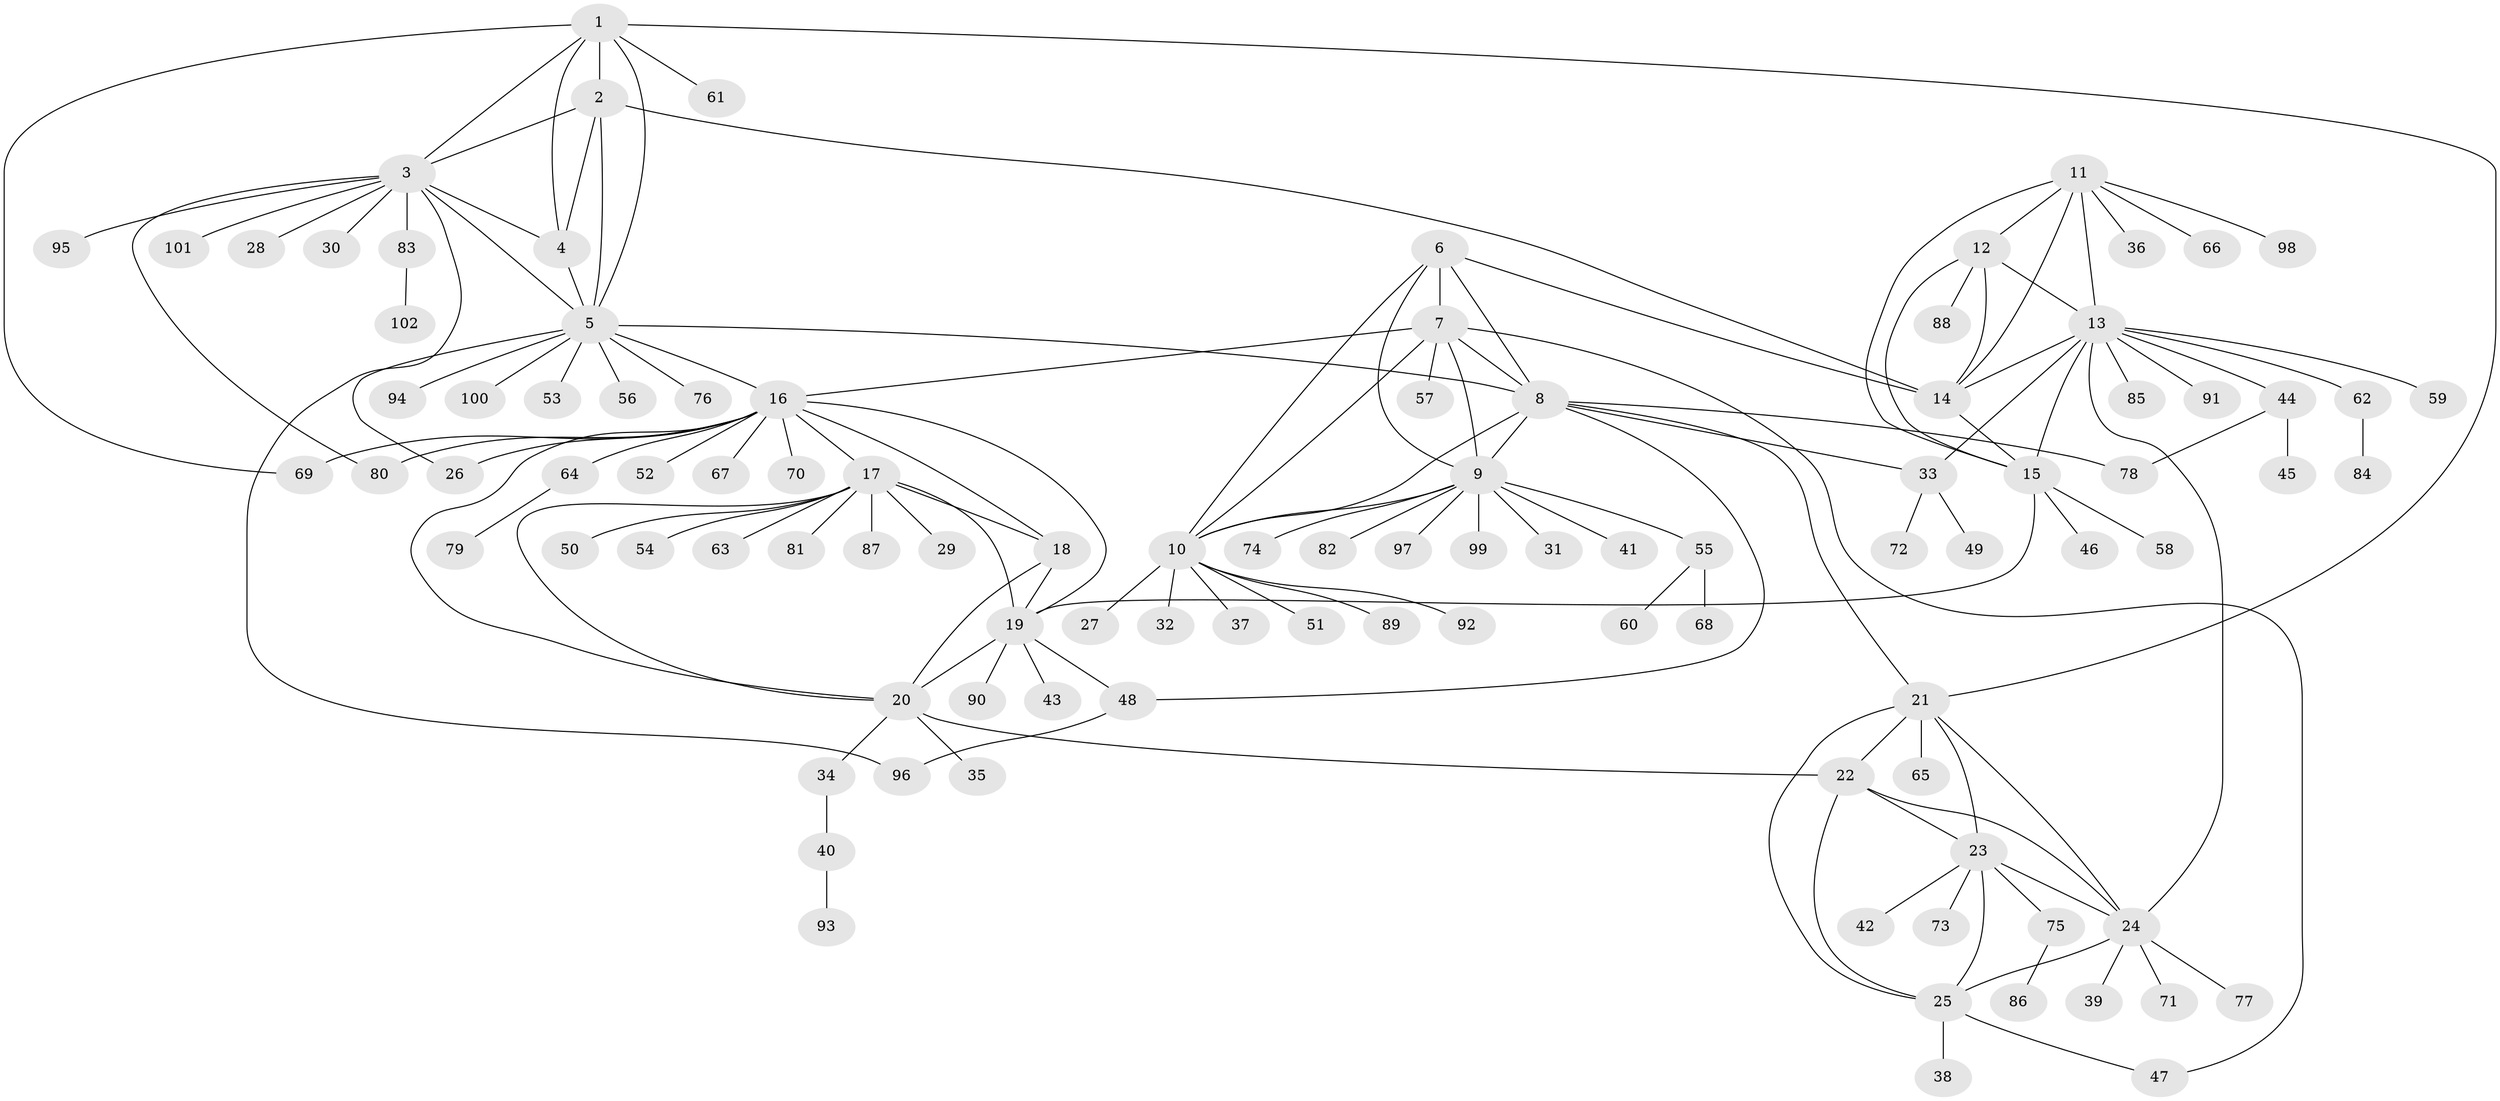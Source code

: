 // Generated by graph-tools (version 1.1) at 2025/50/03/09/25 03:50:35]
// undirected, 102 vertices, 145 edges
graph export_dot {
graph [start="1"]
  node [color=gray90,style=filled];
  1;
  2;
  3;
  4;
  5;
  6;
  7;
  8;
  9;
  10;
  11;
  12;
  13;
  14;
  15;
  16;
  17;
  18;
  19;
  20;
  21;
  22;
  23;
  24;
  25;
  26;
  27;
  28;
  29;
  30;
  31;
  32;
  33;
  34;
  35;
  36;
  37;
  38;
  39;
  40;
  41;
  42;
  43;
  44;
  45;
  46;
  47;
  48;
  49;
  50;
  51;
  52;
  53;
  54;
  55;
  56;
  57;
  58;
  59;
  60;
  61;
  62;
  63;
  64;
  65;
  66;
  67;
  68;
  69;
  70;
  71;
  72;
  73;
  74;
  75;
  76;
  77;
  78;
  79;
  80;
  81;
  82;
  83;
  84;
  85;
  86;
  87;
  88;
  89;
  90;
  91;
  92;
  93;
  94;
  95;
  96;
  97;
  98;
  99;
  100;
  101;
  102;
  1 -- 2;
  1 -- 3;
  1 -- 4;
  1 -- 5;
  1 -- 21;
  1 -- 61;
  1 -- 69;
  2 -- 3;
  2 -- 4;
  2 -- 5;
  2 -- 14;
  3 -- 4;
  3 -- 5;
  3 -- 28;
  3 -- 30;
  3 -- 80;
  3 -- 83;
  3 -- 95;
  3 -- 96;
  3 -- 101;
  4 -- 5;
  5 -- 8;
  5 -- 16;
  5 -- 26;
  5 -- 53;
  5 -- 56;
  5 -- 76;
  5 -- 94;
  5 -- 100;
  6 -- 7;
  6 -- 8;
  6 -- 9;
  6 -- 10;
  6 -- 14;
  7 -- 8;
  7 -- 9;
  7 -- 10;
  7 -- 16;
  7 -- 47;
  7 -- 57;
  8 -- 9;
  8 -- 10;
  8 -- 21;
  8 -- 33;
  8 -- 48;
  8 -- 78;
  9 -- 10;
  9 -- 31;
  9 -- 41;
  9 -- 55;
  9 -- 74;
  9 -- 82;
  9 -- 97;
  9 -- 99;
  10 -- 27;
  10 -- 32;
  10 -- 37;
  10 -- 51;
  10 -- 89;
  10 -- 92;
  11 -- 12;
  11 -- 13;
  11 -- 14;
  11 -- 15;
  11 -- 36;
  11 -- 66;
  11 -- 98;
  12 -- 13;
  12 -- 14;
  12 -- 15;
  12 -- 88;
  13 -- 14;
  13 -- 15;
  13 -- 24;
  13 -- 33;
  13 -- 44;
  13 -- 59;
  13 -- 62;
  13 -- 85;
  13 -- 91;
  14 -- 15;
  15 -- 19;
  15 -- 46;
  15 -- 58;
  16 -- 17;
  16 -- 18;
  16 -- 19;
  16 -- 20;
  16 -- 26;
  16 -- 52;
  16 -- 64;
  16 -- 67;
  16 -- 69;
  16 -- 70;
  16 -- 80;
  17 -- 18;
  17 -- 19;
  17 -- 20;
  17 -- 29;
  17 -- 50;
  17 -- 54;
  17 -- 63;
  17 -- 81;
  17 -- 87;
  18 -- 19;
  18 -- 20;
  19 -- 20;
  19 -- 43;
  19 -- 48;
  19 -- 90;
  20 -- 22;
  20 -- 34;
  20 -- 35;
  21 -- 22;
  21 -- 23;
  21 -- 24;
  21 -- 25;
  21 -- 65;
  22 -- 23;
  22 -- 24;
  22 -- 25;
  23 -- 24;
  23 -- 25;
  23 -- 42;
  23 -- 73;
  23 -- 75;
  24 -- 25;
  24 -- 39;
  24 -- 71;
  24 -- 77;
  25 -- 38;
  25 -- 47;
  33 -- 49;
  33 -- 72;
  34 -- 40;
  40 -- 93;
  44 -- 45;
  44 -- 78;
  48 -- 96;
  55 -- 60;
  55 -- 68;
  62 -- 84;
  64 -- 79;
  75 -- 86;
  83 -- 102;
}
